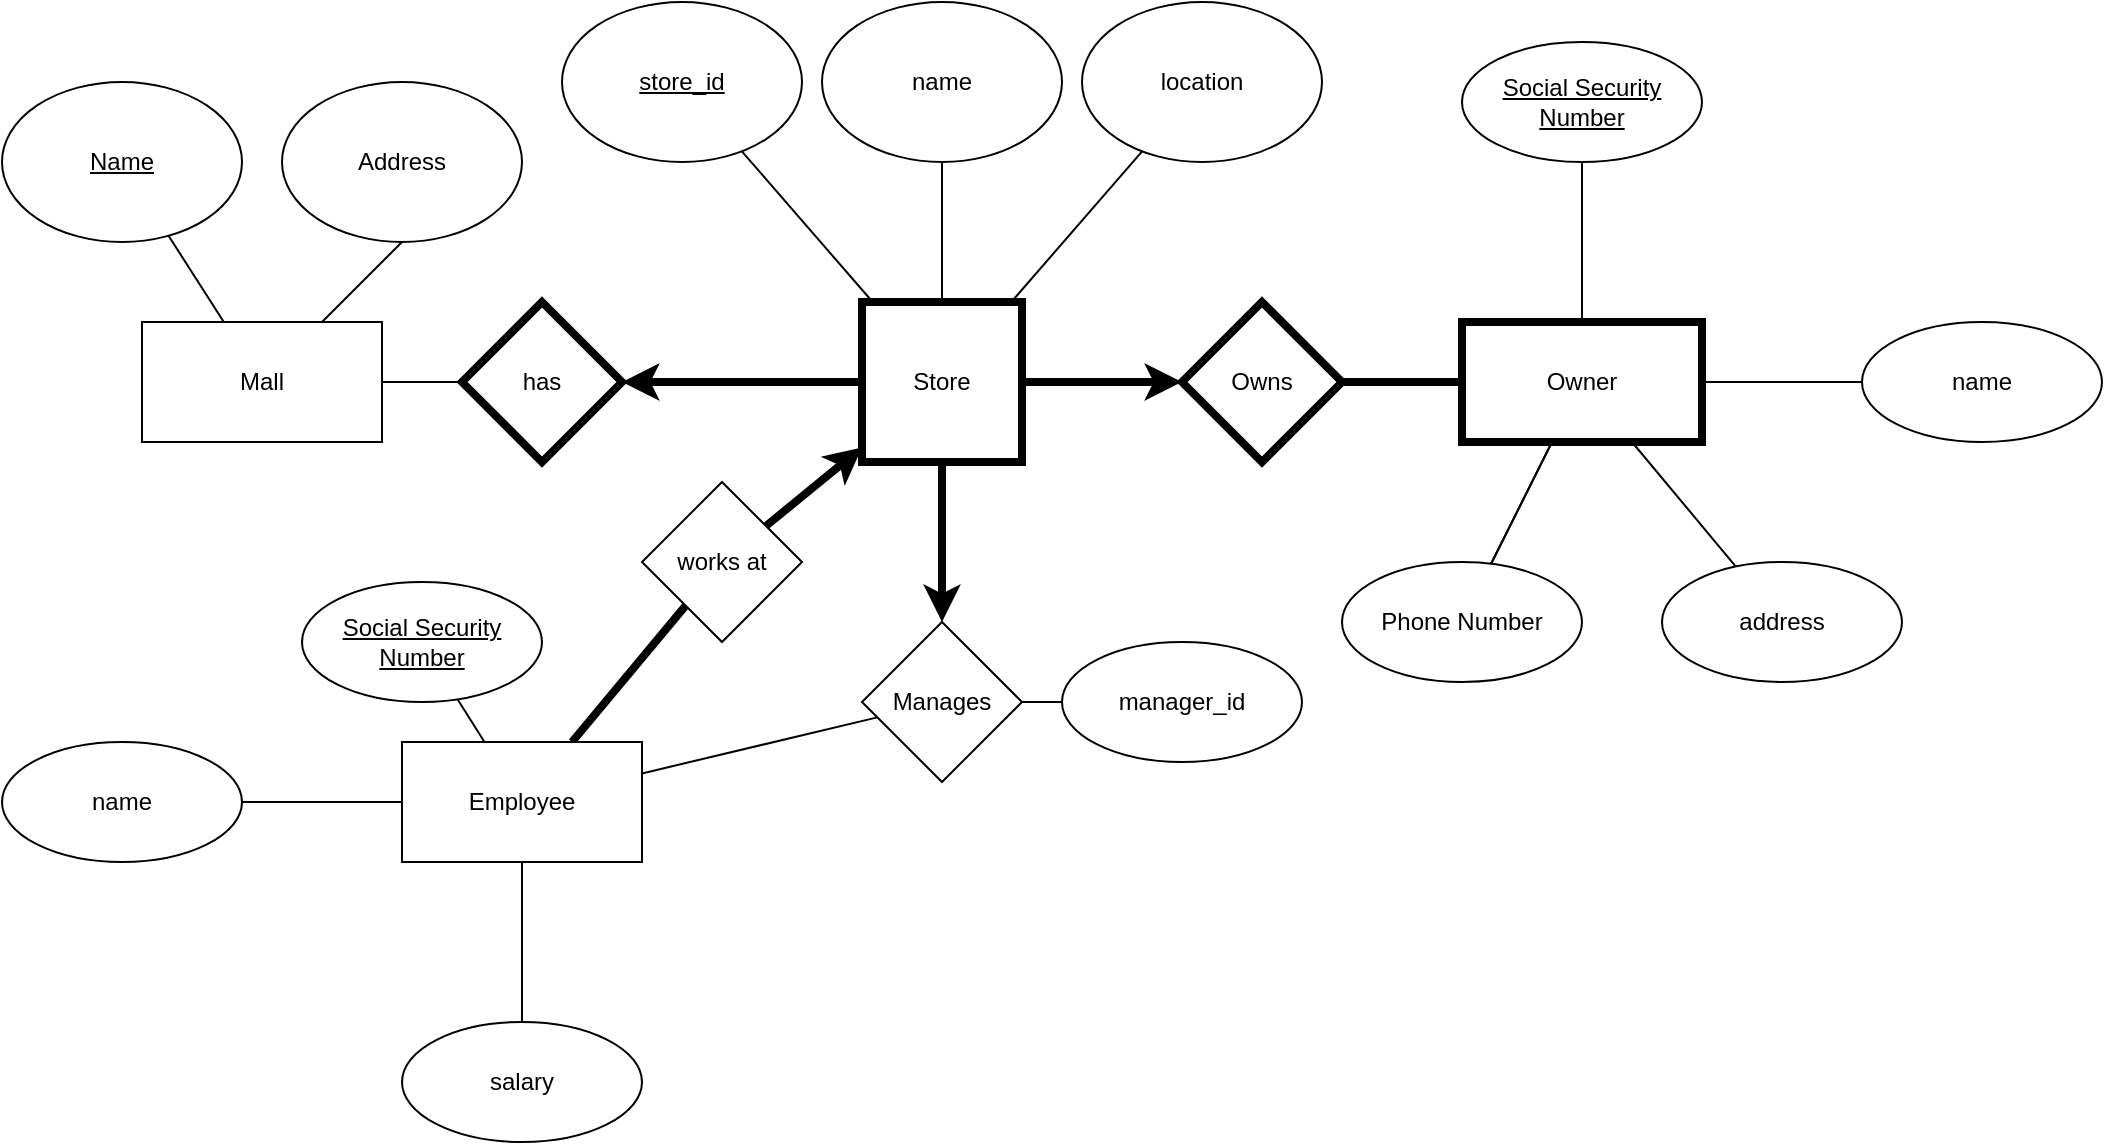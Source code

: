 <mxfile version="15.3.1" type="github">
  <diagram name="Page-1" id="e56a1550-8fbb-45ad-956c-1786394a9013">
    <mxGraphModel dx="1209" dy="700" grid="1" gridSize="10" guides="1" tooltips="1" connect="1" arrows="1" fold="1" page="1" pageScale="1" pageWidth="1100" pageHeight="850" background="none" math="0" shadow="0">
      <root>
        <mxCell id="0" />
        <mxCell id="1" parent="0" />
        <mxCell id="-FHoIz2lVmXjxHd83ozA-1" value="Mall" style="rounded=0;whiteSpace=wrap;html=1;" parent="1" vertex="1">
          <mxGeometry x="130" y="250" width="120" height="60" as="geometry" />
        </mxCell>
        <mxCell id="-FHoIz2lVmXjxHd83ozA-2" value="has" style="rhombus;whiteSpace=wrap;html=1;strokeWidth=4;" parent="1" vertex="1">
          <mxGeometry x="290" y="240" width="80" height="80" as="geometry" />
        </mxCell>
        <mxCell id="aDjlyof0GRSkCu4bKaut-3" value="" style="edgeStyle=orthogonalEdgeStyle;rounded=0;orthogonalLoop=1;jettySize=auto;html=1;strokeWidth=4;" parent="1" source="-FHoIz2lVmXjxHd83ozA-3" target="-FHoIz2lVmXjxHd83ozA-2" edge="1">
          <mxGeometry relative="1" as="geometry" />
        </mxCell>
        <mxCell id="aDjlyof0GRSkCu4bKaut-17" value="" style="edgeStyle=none;rounded=1;orthogonalLoop=1;jettySize=auto;html=1;startArrow=none;startFill=0;endArrow=classic;endFill=1;strokeColor=default;strokeWidth=4;" parent="1" source="-FHoIz2lVmXjxHd83ozA-3" target="aDjlyof0GRSkCu4bKaut-16" edge="1">
          <mxGeometry relative="1" as="geometry" />
        </mxCell>
        <mxCell id="aDjlyof0GRSkCu4bKaut-30" value="" style="edgeStyle=none;rounded=1;orthogonalLoop=1;jettySize=auto;html=1;startArrow=none;startFill=0;endArrow=classic;endFill=1;strokeColor=default;strokeWidth=4;" parent="1" source="-FHoIz2lVmXjxHd83ozA-3" target="aDjlyof0GRSkCu4bKaut-29" edge="1">
          <mxGeometry relative="1" as="geometry" />
        </mxCell>
        <mxCell id="-FHoIz2lVmXjxHd83ozA-3" value="Store" style="whiteSpace=wrap;html=1;aspect=fixed;strokeWidth=4;" parent="1" vertex="1">
          <mxGeometry x="490" y="240" width="80" height="80" as="geometry" />
        </mxCell>
        <mxCell id="aDjlyof0GRSkCu4bKaut-1" value="" style="endArrow=none;html=1;exitX=1;exitY=0.5;exitDx=0;exitDy=0;entryX=0;entryY=0.5;entryDx=0;entryDy=0;" parent="1" source="-FHoIz2lVmXjxHd83ozA-1" target="-FHoIz2lVmXjxHd83ozA-2" edge="1">
          <mxGeometry width="50" height="50" relative="1" as="geometry">
            <mxPoint x="520" y="380" as="sourcePoint" />
            <mxPoint x="570" y="330" as="targetPoint" />
          </mxGeometry>
        </mxCell>
        <mxCell id="aDjlyof0GRSkCu4bKaut-7" style="edgeStyle=none;rounded=1;orthogonalLoop=1;jettySize=auto;html=1;startArrow=none;startFill=0;endArrow=none;endFill=0;strokeColor=default;strokeWidth=1;" parent="1" source="aDjlyof0GRSkCu4bKaut-4" target="-FHoIz2lVmXjxHd83ozA-1" edge="1">
          <mxGeometry relative="1" as="geometry" />
        </mxCell>
        <mxCell id="aDjlyof0GRSkCu4bKaut-4" value="&lt;u&gt;Name&lt;/u&gt;" style="ellipse;whiteSpace=wrap;html=1;" parent="1" vertex="1">
          <mxGeometry x="60" y="130" width="120" height="80" as="geometry" />
        </mxCell>
        <mxCell id="aDjlyof0GRSkCu4bKaut-6" style="rounded=1;orthogonalLoop=1;jettySize=auto;html=1;exitX=0.5;exitY=1;exitDx=0;exitDy=0;strokeWidth=1;strokeColor=default;startArrow=none;startFill=0;endArrow=none;endFill=0;" parent="1" source="aDjlyof0GRSkCu4bKaut-5" target="-FHoIz2lVmXjxHd83ozA-1" edge="1">
          <mxGeometry relative="1" as="geometry" />
        </mxCell>
        <mxCell id="aDjlyof0GRSkCu4bKaut-5" value="Address" style="ellipse;whiteSpace=wrap;html=1;" parent="1" vertex="1">
          <mxGeometry x="200" y="130" width="120" height="80" as="geometry" />
        </mxCell>
        <mxCell id="aDjlyof0GRSkCu4bKaut-13" style="edgeStyle=none;rounded=1;orthogonalLoop=1;jettySize=auto;html=1;startArrow=none;startFill=0;endArrow=none;endFill=0;strokeColor=default;strokeWidth=1;" parent="1" source="aDjlyof0GRSkCu4bKaut-8" target="-FHoIz2lVmXjxHd83ozA-3" edge="1">
          <mxGeometry relative="1" as="geometry" />
        </mxCell>
        <mxCell id="aDjlyof0GRSkCu4bKaut-8" value="&lt;u&gt;store_id&lt;span style=&quot;white-space: pre&quot;&gt;&lt;/span&gt;&lt;/u&gt;" style="ellipse;whiteSpace=wrap;html=1;" parent="1" vertex="1">
          <mxGeometry x="340" y="90" width="120" height="80" as="geometry" />
        </mxCell>
        <mxCell id="aDjlyof0GRSkCu4bKaut-14" style="edgeStyle=none;rounded=1;orthogonalLoop=1;jettySize=auto;html=1;startArrow=none;startFill=0;endArrow=none;endFill=0;strokeColor=default;strokeWidth=1;" parent="1" source="aDjlyof0GRSkCu4bKaut-9" target="-FHoIz2lVmXjxHd83ozA-3" edge="1">
          <mxGeometry relative="1" as="geometry" />
        </mxCell>
        <mxCell id="aDjlyof0GRSkCu4bKaut-9" value="name" style="ellipse;whiteSpace=wrap;html=1;" parent="1" vertex="1">
          <mxGeometry x="470" y="90" width="120" height="80" as="geometry" />
        </mxCell>
        <mxCell id="aDjlyof0GRSkCu4bKaut-15" style="edgeStyle=none;rounded=1;orthogonalLoop=1;jettySize=auto;html=1;startArrow=none;startFill=0;endArrow=none;endFill=0;strokeColor=default;strokeWidth=1;" parent="1" source="aDjlyof0GRSkCu4bKaut-11" target="-FHoIz2lVmXjxHd83ozA-3" edge="1">
          <mxGeometry relative="1" as="geometry" />
        </mxCell>
        <mxCell id="aDjlyof0GRSkCu4bKaut-11" value="location" style="ellipse;whiteSpace=wrap;html=1;" parent="1" vertex="1">
          <mxGeometry x="600" y="90" width="120" height="80" as="geometry" />
        </mxCell>
        <mxCell id="aDjlyof0GRSkCu4bKaut-19" value="" style="edgeStyle=none;rounded=1;orthogonalLoop=1;jettySize=auto;html=1;startArrow=none;startFill=0;endArrow=none;endFill=0;strokeColor=default;strokeWidth=4;" parent="1" source="aDjlyof0GRSkCu4bKaut-16" target="aDjlyof0GRSkCu4bKaut-18" edge="1">
          <mxGeometry relative="1" as="geometry" />
        </mxCell>
        <mxCell id="aDjlyof0GRSkCu4bKaut-16" value="Owns" style="rhombus;whiteSpace=wrap;html=1;strokeWidth=4;" parent="1" vertex="1">
          <mxGeometry x="650" y="240" width="80" height="80" as="geometry" />
        </mxCell>
        <mxCell id="aDjlyof0GRSkCu4bKaut-21" value="" style="edgeStyle=none;rounded=1;orthogonalLoop=1;jettySize=auto;html=1;startArrow=none;startFill=0;endArrow=none;endFill=0;strokeColor=default;strokeWidth=1;" parent="1" source="aDjlyof0GRSkCu4bKaut-18" target="aDjlyof0GRSkCu4bKaut-20" edge="1">
          <mxGeometry relative="1" as="geometry" />
        </mxCell>
        <mxCell id="aDjlyof0GRSkCu4bKaut-23" value="" style="edgeStyle=none;rounded=1;orthogonalLoop=1;jettySize=auto;html=1;startArrow=none;startFill=0;endArrow=none;endFill=0;strokeColor=default;strokeWidth=1;" parent="1" source="aDjlyof0GRSkCu4bKaut-18" target="aDjlyof0GRSkCu4bKaut-22" edge="1">
          <mxGeometry relative="1" as="geometry" />
        </mxCell>
        <mxCell id="aDjlyof0GRSkCu4bKaut-25" value="" style="edgeStyle=none;rounded=1;orthogonalLoop=1;jettySize=auto;html=1;startArrow=none;startFill=0;endArrow=none;endFill=0;strokeColor=default;strokeWidth=1;" parent="1" source="aDjlyof0GRSkCu4bKaut-18" target="aDjlyof0GRSkCu4bKaut-24" edge="1">
          <mxGeometry relative="1" as="geometry" />
        </mxCell>
        <mxCell id="aDjlyof0GRSkCu4bKaut-26" value="" style="edgeStyle=none;rounded=1;orthogonalLoop=1;jettySize=auto;html=1;startArrow=none;startFill=0;endArrow=none;endFill=0;strokeColor=default;strokeWidth=1;" parent="1" source="aDjlyof0GRSkCu4bKaut-18" target="aDjlyof0GRSkCu4bKaut-24" edge="1">
          <mxGeometry relative="1" as="geometry" />
        </mxCell>
        <mxCell id="aDjlyof0GRSkCu4bKaut-18" value="Owner" style="whiteSpace=wrap;html=1;strokeWidth=4;" parent="1" vertex="1">
          <mxGeometry x="790" y="250" width="120" height="60" as="geometry" />
        </mxCell>
        <mxCell id="aDjlyof0GRSkCu4bKaut-20" value="&lt;u&gt;Social Security Number&lt;br&gt;&lt;/u&gt;" style="ellipse;whiteSpace=wrap;html=1;" parent="1" vertex="1">
          <mxGeometry x="790" y="110" width="120" height="60" as="geometry" />
        </mxCell>
        <mxCell id="aDjlyof0GRSkCu4bKaut-22" value="name" style="ellipse;whiteSpace=wrap;html=1;" parent="1" vertex="1">
          <mxGeometry x="990" y="250" width="120" height="60" as="geometry" />
        </mxCell>
        <mxCell id="aDjlyof0GRSkCu4bKaut-24" value="Phone Number" style="ellipse;whiteSpace=wrap;html=1;" parent="1" vertex="1">
          <mxGeometry x="730" y="370" width="120" height="60" as="geometry" />
        </mxCell>
        <mxCell id="aDjlyof0GRSkCu4bKaut-28" style="edgeStyle=none;rounded=1;orthogonalLoop=1;jettySize=auto;html=1;startArrow=none;startFill=0;endArrow=none;endFill=0;strokeColor=default;strokeWidth=1;" parent="1" source="aDjlyof0GRSkCu4bKaut-27" target="aDjlyof0GRSkCu4bKaut-18" edge="1">
          <mxGeometry relative="1" as="geometry" />
        </mxCell>
        <mxCell id="aDjlyof0GRSkCu4bKaut-27" value="address" style="ellipse;whiteSpace=wrap;html=1;" parent="1" vertex="1">
          <mxGeometry x="890" y="370" width="120" height="60" as="geometry" />
        </mxCell>
        <mxCell id="aDjlyof0GRSkCu4bKaut-32" value="" style="edgeStyle=none;rounded=1;orthogonalLoop=1;jettySize=auto;html=1;startArrow=none;startFill=0;endArrow=none;endFill=0;strokeColor=default;strokeWidth=1;" parent="1" source="aDjlyof0GRSkCu4bKaut-29" target="aDjlyof0GRSkCu4bKaut-31" edge="1">
          <mxGeometry relative="1" as="geometry">
            <mxPoint x="440" y="490" as="sourcePoint" />
          </mxGeometry>
        </mxCell>
        <mxCell id="8oS-Pv6qf4zNPSEu09wR-2" value="" style="edgeStyle=orthogonalEdgeStyle;rounded=0;orthogonalLoop=1;jettySize=auto;html=1;startArrow=none;startFill=0;endArrow=none;endFill=0;" edge="1" parent="1" source="aDjlyof0GRSkCu4bKaut-29" target="8oS-Pv6qf4zNPSEu09wR-1">
          <mxGeometry relative="1" as="geometry" />
        </mxCell>
        <mxCell id="aDjlyof0GRSkCu4bKaut-29" value="Manages" style="rhombus;whiteSpace=wrap;html=1;" parent="1" vertex="1">
          <mxGeometry x="490" y="400" width="80" height="80" as="geometry" />
        </mxCell>
        <mxCell id="aDjlyof0GRSkCu4bKaut-33" style="edgeStyle=none;rounded=1;orthogonalLoop=1;jettySize=auto;html=1;startArrow=none;startFill=0;endArrow=none;endFill=0;strokeColor=default;strokeWidth=4;" parent="1" source="aDjlyof0GRSkCu4bKaut-31" target="aDjlyof0GRSkCu4bKaut-41" edge="1">
          <mxGeometry relative="1" as="geometry">
            <mxPoint x="372.5" y="422.5" as="targetPoint" />
          </mxGeometry>
        </mxCell>
        <mxCell id="aDjlyof0GRSkCu4bKaut-35" value="" style="edgeStyle=none;rounded=1;orthogonalLoop=1;jettySize=auto;html=1;startArrow=none;startFill=0;endArrow=none;endFill=0;strokeColor=default;strokeWidth=1;" parent="1" source="aDjlyof0GRSkCu4bKaut-31" target="aDjlyof0GRSkCu4bKaut-34" edge="1">
          <mxGeometry relative="1" as="geometry" />
        </mxCell>
        <mxCell id="aDjlyof0GRSkCu4bKaut-37" value="" style="edgeStyle=none;rounded=1;orthogonalLoop=1;jettySize=auto;html=1;startArrow=none;startFill=0;endArrow=none;endFill=0;strokeColor=default;strokeWidth=1;" parent="1" source="aDjlyof0GRSkCu4bKaut-31" target="aDjlyof0GRSkCu4bKaut-36" edge="1">
          <mxGeometry relative="1" as="geometry" />
        </mxCell>
        <mxCell id="aDjlyof0GRSkCu4bKaut-31" value="Employee" style="whiteSpace=wrap;html=1;strokeWidth=1;" parent="1" vertex="1">
          <mxGeometry x="260" y="460" width="120" height="60" as="geometry" />
        </mxCell>
        <mxCell id="aDjlyof0GRSkCu4bKaut-34" value="name" style="ellipse;whiteSpace=wrap;html=1;" parent="1" vertex="1">
          <mxGeometry x="60" y="460" width="120" height="60" as="geometry" />
        </mxCell>
        <mxCell id="aDjlyof0GRSkCu4bKaut-36" value="salary" style="ellipse;whiteSpace=wrap;html=1;" parent="1" vertex="1">
          <mxGeometry x="260" y="600" width="120" height="60" as="geometry" />
        </mxCell>
        <mxCell id="aDjlyof0GRSkCu4bKaut-40" style="edgeStyle=none;rounded=1;orthogonalLoop=1;jettySize=auto;html=1;startArrow=none;startFill=0;endArrow=none;endFill=0;strokeColor=default;strokeWidth=1;" parent="1" source="aDjlyof0GRSkCu4bKaut-39" target="aDjlyof0GRSkCu4bKaut-31" edge="1">
          <mxGeometry relative="1" as="geometry" />
        </mxCell>
        <mxCell id="aDjlyof0GRSkCu4bKaut-39" value="&lt;u&gt;Social Security Number&lt;br&gt;&lt;/u&gt;" style="ellipse;whiteSpace=wrap;html=1;" parent="1" vertex="1">
          <mxGeometry x="210" y="380" width="120" height="60" as="geometry" />
        </mxCell>
        <mxCell id="aDjlyof0GRSkCu4bKaut-42" style="edgeStyle=none;rounded=1;orthogonalLoop=1;jettySize=auto;html=1;startArrow=none;startFill=0;endArrow=classic;endFill=1;strokeColor=default;strokeWidth=4;" parent="1" source="aDjlyof0GRSkCu4bKaut-41" target="-FHoIz2lVmXjxHd83ozA-3" edge="1">
          <mxGeometry relative="1" as="geometry" />
        </mxCell>
        <mxCell id="aDjlyof0GRSkCu4bKaut-41" value="works at" style="rhombus;whiteSpace=wrap;html=1;strokeWidth=1;" parent="1" vertex="1">
          <mxGeometry x="380" y="330" width="80" height="80" as="geometry" />
        </mxCell>
        <mxCell id="8oS-Pv6qf4zNPSEu09wR-1" value="manager_id" style="ellipse;whiteSpace=wrap;html=1;" vertex="1" parent="1">
          <mxGeometry x="590" y="410" width="120" height="60" as="geometry" />
        </mxCell>
      </root>
    </mxGraphModel>
  </diagram>
</mxfile>
